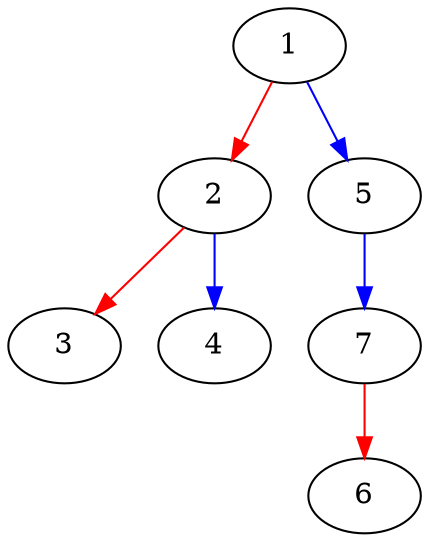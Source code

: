 digraph G{
17854248[label="3"]
17854176[label="2"]
17854176->17854248[color=red];
17854176->17854224[color=blue];
17854224[label="4"]
17854152[label="1"]
17854152->17854176[color=red];
17854152->17854200[color=blue];
17854200[label="5"]
17854200->17854272[color=blue];
17854296[label="6"]
17854272[label="7"]
17854272->17854296[color=red];
}